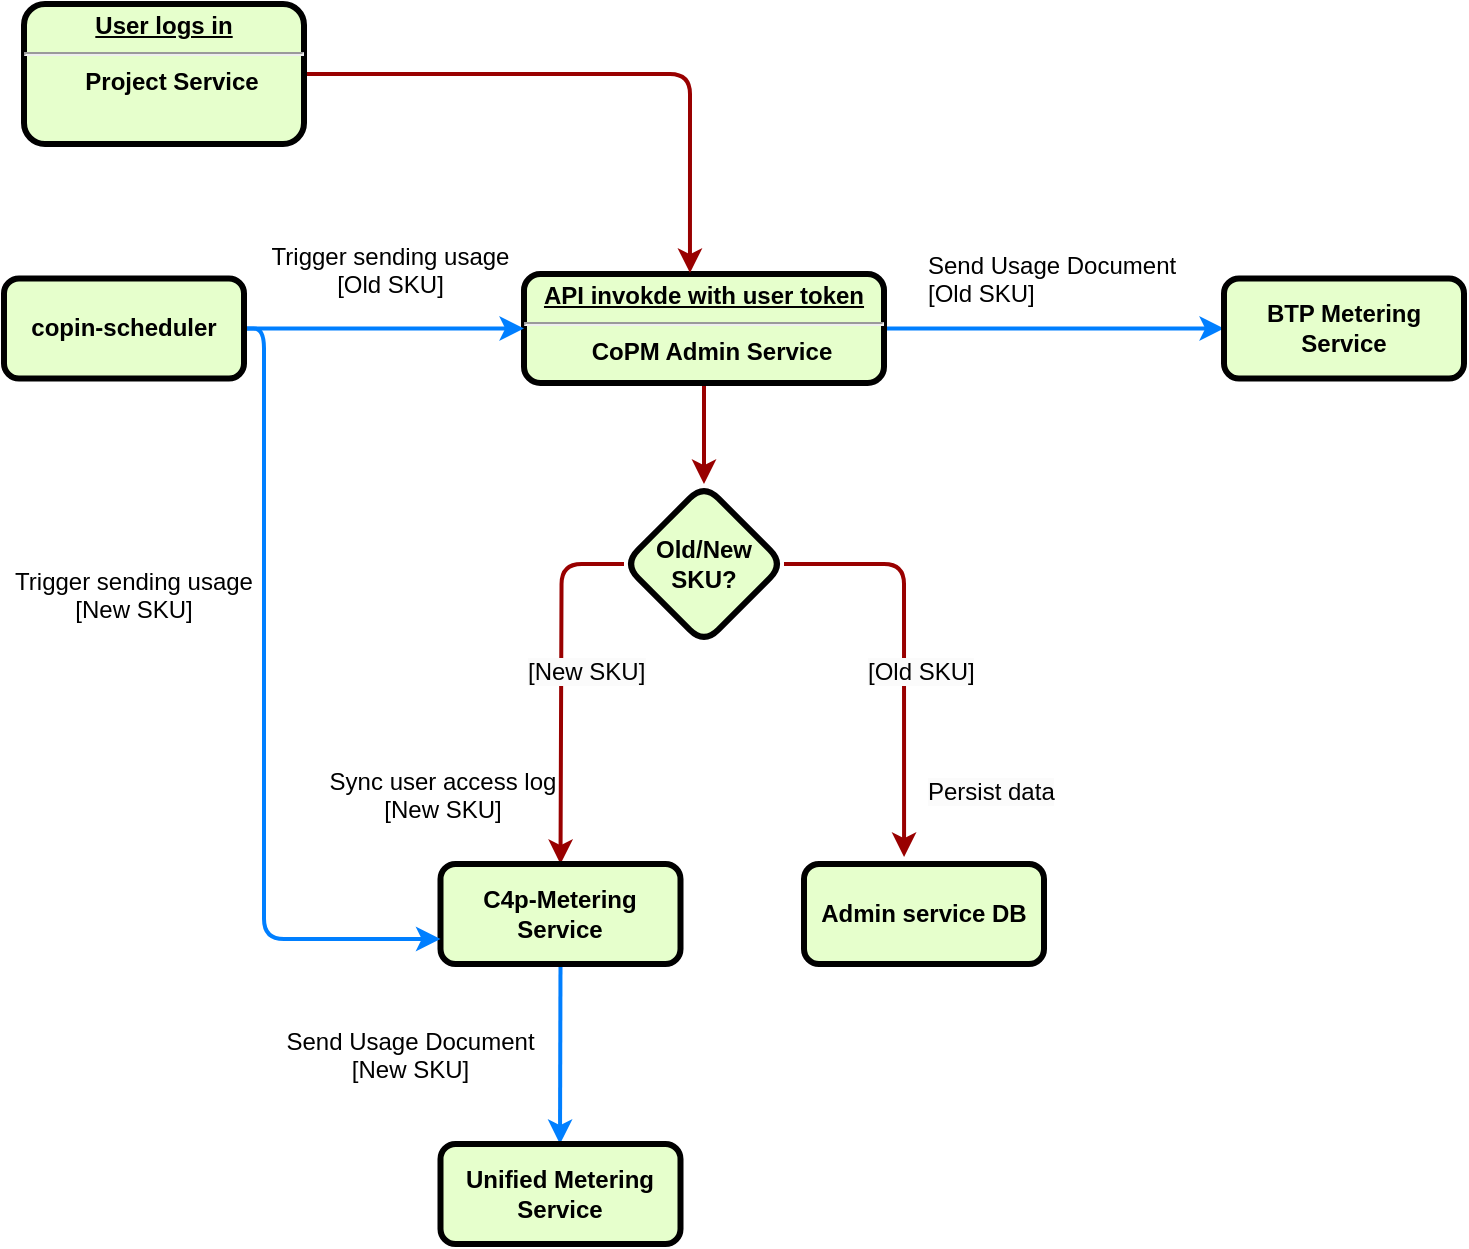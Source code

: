 <mxfile version="21.2.6" type="github">
  <diagram name="Page-1" id="PIk1ADnFYCkclrQ4m9l4">
    <mxGraphModel dx="1185" dy="706" grid="1" gridSize="10" guides="1" tooltips="1" connect="1" arrows="1" fold="1" page="1" pageScale="1" pageWidth="850" pageHeight="1100" math="0" shadow="0">
      <root>
        <mxCell id="0" />
        <mxCell id="1" parent="0" />
        <mxCell id="aDco8aW9Jppnlv7SAJpJ-52" style="edgeStyle=orthogonalEdgeStyle;rounded=1;orthogonalLoop=1;jettySize=auto;html=1;entryX=0.5;entryY=0;entryDx=0;entryDy=0;strokeColor=#990000;strokeWidth=2;" edge="1" parent="1" source="aDco8aW9Jppnlv7SAJpJ-26" target="aDco8aW9Jppnlv7SAJpJ-49">
          <mxGeometry relative="1" as="geometry" />
        </mxCell>
        <mxCell id="aDco8aW9Jppnlv7SAJpJ-82" style="edgeStyle=orthogonalEdgeStyle;rounded=1;orthogonalLoop=1;jettySize=auto;html=1;entryX=0;entryY=0.5;entryDx=0;entryDy=0;strokeColor=#007FFF;strokeWidth=2;" edge="1" parent="1" source="aDco8aW9Jppnlv7SAJpJ-26" target="aDco8aW9Jppnlv7SAJpJ-77">
          <mxGeometry relative="1" as="geometry" />
        </mxCell>
        <mxCell id="aDco8aW9Jppnlv7SAJpJ-26" value="&lt;p style=&quot;margin: 0px; margin-top: 4px; text-align: center; text-decoration: underline;&quot;&gt;&lt;strong&gt;API invokde with user token&lt;/strong&gt;&lt;/p&gt;&lt;hr&gt;&lt;p style=&quot;margin: 0px; margin-left: 8px;&quot;&gt;CoPM Admin Service&lt;br&gt;&lt;/p&gt;" style="verticalAlign=middle;align=center;overflow=fill;fontSize=12;fontFamily=Helvetica;html=1;rounded=1;fontStyle=1;strokeWidth=3;fillColor=#E6FFCC" vertex="1" parent="1">
          <mxGeometry x="310" y="185" width="180" height="54.5" as="geometry" />
        </mxCell>
        <mxCell id="aDco8aW9Jppnlv7SAJpJ-32" value="Sync user access log&#xa;[New SKU]" style="text;spacingTop=-5;align=center" vertex="1" parent="1">
          <mxGeometry x="220" y="430" width="99" height="40" as="geometry" />
        </mxCell>
        <mxCell id="aDco8aW9Jppnlv7SAJpJ-33" value="Trigger sending usage&#xa;[Old SKU]" style="text;spacingTop=-5;align=center" vertex="1" parent="1">
          <mxGeometry x="228.25" y="167.25" width="30" height="20" as="geometry" />
        </mxCell>
        <mxCell id="aDco8aW9Jppnlv7SAJpJ-35" value="" style="edgeStyle=elbowEdgeStyle;elbow=horizontal;strokeColor=#007FFF;strokeWidth=2;exitX=0.5;exitY=1;exitDx=0;exitDy=0;" edge="1" parent="1">
          <mxGeometry width="100" height="100" relative="1" as="geometry">
            <mxPoint x="328.25" y="530" as="sourcePoint" />
            <mxPoint x="328" y="620" as="targetPoint" />
            <Array as="points" />
          </mxGeometry>
        </mxCell>
        <mxCell id="aDco8aW9Jppnlv7SAJpJ-36" value="Send Usage Document&#xa;[New SKU]" style="text;spacingTop=-5;align=center" vertex="1" parent="1">
          <mxGeometry x="238.25" y="560" width="30" height="20" as="geometry" />
        </mxCell>
        <mxCell id="aDco8aW9Jppnlv7SAJpJ-41" value="Trigger sending usage&#xa;[New SKU]" style="text;spacingTop=-5;align=center" vertex="1" parent="1">
          <mxGeometry x="100" y="330.0" width="30" height="20" as="geometry" />
        </mxCell>
        <mxCell id="aDco8aW9Jppnlv7SAJpJ-44" value="Send Usage Document&lt;br style=&quot;border-color: var(--border-color); padding: 0px; margin: 0px; text-align: center;&quot;&gt;&lt;span style=&quot;text-align: center;&quot;&gt;[Old SKU]&lt;/span&gt;" style="text;whiteSpace=wrap;html=1;" vertex="1" parent="1">
          <mxGeometry x="510" y="167.25" width="130" height="40" as="geometry" />
        </mxCell>
        <mxCell id="aDco8aW9Jppnlv7SAJpJ-46" style="edgeStyle=orthogonalEdgeStyle;rounded=1;orthogonalLoop=1;jettySize=auto;html=1;entryX=0.461;entryY=-0.01;entryDx=0;entryDy=0;entryPerimeter=0;strokeColor=#990000;strokeWidth=2;" edge="1" parent="1" source="aDco8aW9Jppnlv7SAJpJ-45" target="aDco8aW9Jppnlv7SAJpJ-26">
          <mxGeometry relative="1" as="geometry" />
        </mxCell>
        <mxCell id="aDco8aW9Jppnlv7SAJpJ-45" value="&lt;p style=&quot;margin: 0px; margin-top: 4px; text-align: center; text-decoration: underline;&quot;&gt;&lt;strong&gt;User logs in&lt;br&gt;&lt;/strong&gt;&lt;/p&gt;&lt;hr&gt;&lt;p style=&quot;margin: 0px; margin-left: 8px;&quot;&gt;Project Service&lt;/p&gt;" style="verticalAlign=middle;align=center;overflow=fill;fontSize=12;fontFamily=Helvetica;html=1;rounded=1;fontStyle=1;strokeWidth=3;fillColor=#E6FFCC" vertex="1" parent="1">
          <mxGeometry x="60" y="50" width="140" height="70" as="geometry" />
        </mxCell>
        <mxCell id="aDco8aW9Jppnlv7SAJpJ-51" style="edgeStyle=orthogonalEdgeStyle;rounded=1;orthogonalLoop=1;jettySize=auto;html=1;entryX=0.5;entryY=0;entryDx=0;entryDy=0;strokeColor=#990000;strokeWidth=2;" edge="1" parent="1" source="aDco8aW9Jppnlv7SAJpJ-49">
          <mxGeometry relative="1" as="geometry">
            <mxPoint x="328.25" y="480" as="targetPoint" />
          </mxGeometry>
        </mxCell>
        <mxCell id="aDco8aW9Jppnlv7SAJpJ-78" style="edgeStyle=orthogonalEdgeStyle;rounded=1;orthogonalLoop=1;jettySize=auto;html=1;entryX=0.417;entryY=-0.07;entryDx=0;entryDy=0;entryPerimeter=0;strokeColor=#990000;strokeWidth=2;" edge="1" parent="1" source="aDco8aW9Jppnlv7SAJpJ-49" target="aDco8aW9Jppnlv7SAJpJ-61">
          <mxGeometry relative="1" as="geometry">
            <mxPoint x="500" y="470" as="targetPoint" />
          </mxGeometry>
        </mxCell>
        <mxCell id="aDco8aW9Jppnlv7SAJpJ-49" value="Old/New SKU?" style="rhombus;whiteSpace=wrap;html=1;fillColor=#E6FFCC;rounded=1;fontStyle=1;strokeWidth=3;" vertex="1" parent="1">
          <mxGeometry x="360" y="290" width="80" height="80" as="geometry" />
        </mxCell>
        <mxCell id="aDco8aW9Jppnlv7SAJpJ-55" value="&lt;span style=&quot;color: rgb(0, 0, 0); font-family: Helvetica; font-size: 12px; font-style: normal; font-variant-ligatures: normal; font-variant-caps: normal; font-weight: 400; letter-spacing: normal; orphans: 2; text-align: center; text-indent: 0px; text-transform: none; widows: 2; word-spacing: 0px; -webkit-text-stroke-width: 0px; background-color: rgb(251, 251, 251); text-decoration-thickness: initial; text-decoration-style: initial; text-decoration-color: initial; float: none; display: inline !important;&quot;&gt;[New SKU]&lt;/span&gt;" style="text;whiteSpace=wrap;html=1;" vertex="1" parent="1">
          <mxGeometry x="310" y="370" width="90" height="40" as="geometry" />
        </mxCell>
        <mxCell id="aDco8aW9Jppnlv7SAJpJ-61" value="Admin service DB" style="whiteSpace=wrap;html=1;fillColor=#E6FFCC;rounded=1;fontStyle=1;strokeWidth=3;" vertex="1" parent="1">
          <mxGeometry x="450" y="480" width="120" height="50" as="geometry" />
        </mxCell>
        <mxCell id="aDco8aW9Jppnlv7SAJpJ-64" value="&lt;span style=&quot;color: rgb(0, 0, 0); font-family: Helvetica; font-size: 12px; font-style: normal; font-variant-ligatures: normal; font-variant-caps: normal; font-weight: 400; letter-spacing: normal; orphans: 2; text-align: center; text-indent: 0px; text-transform: none; widows: 2; word-spacing: 0px; -webkit-text-stroke-width: 0px; background-color: rgb(251, 251, 251); text-decoration-thickness: initial; text-decoration-style: initial; text-decoration-color: initial; float: none; display: inline !important;&quot;&gt;[Old SKU]&lt;/span&gt;" style="text;whiteSpace=wrap;html=1;" vertex="1" parent="1">
          <mxGeometry x="480" y="370" width="90" height="20" as="geometry" />
        </mxCell>
        <mxCell id="aDco8aW9Jppnlv7SAJpJ-72" value="&lt;span style=&quot;color: rgb(0, 0, 0); font-family: Helvetica; font-size: 12px; font-style: normal; font-variant-ligatures: normal; font-variant-caps: normal; font-weight: 400; letter-spacing: normal; orphans: 2; text-align: center; text-indent: 0px; text-transform: none; widows: 2; word-spacing: 0px; -webkit-text-stroke-width: 0px; background-color: rgb(251, 251, 251); text-decoration-thickness: initial; text-decoration-style: initial; text-decoration-color: initial; float: none; display: inline !important;&quot;&gt;Persist data&lt;/span&gt;" style="text;whiteSpace=wrap;html=1;" vertex="1" parent="1">
          <mxGeometry x="510" y="430" width="90" height="20" as="geometry" />
        </mxCell>
        <mxCell id="aDco8aW9Jppnlv7SAJpJ-73" value="C4p-Metering Service" style="whiteSpace=wrap;html=1;fillColor=#E6FFCC;rounded=1;fontStyle=1;strokeWidth=3;" vertex="1" parent="1">
          <mxGeometry x="268.25" y="480" width="120" height="50" as="geometry" />
        </mxCell>
        <mxCell id="aDco8aW9Jppnlv7SAJpJ-80" style="edgeStyle=orthogonalEdgeStyle;rounded=1;orthogonalLoop=1;jettySize=auto;html=1;entryX=0;entryY=0.5;entryDx=0;entryDy=0;strokeColor=#007FFF;strokeWidth=2;" edge="1" parent="1" source="aDco8aW9Jppnlv7SAJpJ-74" target="aDco8aW9Jppnlv7SAJpJ-26">
          <mxGeometry relative="1" as="geometry" />
        </mxCell>
        <mxCell id="aDco8aW9Jppnlv7SAJpJ-81" style="edgeStyle=orthogonalEdgeStyle;rounded=1;orthogonalLoop=1;jettySize=auto;html=1;entryX=0;entryY=0.75;entryDx=0;entryDy=0;strokeColor=#007FFF;strokeWidth=2;" edge="1" parent="1" source="aDco8aW9Jppnlv7SAJpJ-74" target="aDco8aW9Jppnlv7SAJpJ-73">
          <mxGeometry relative="1" as="geometry">
            <Array as="points">
              <mxPoint x="180" y="212" />
              <mxPoint x="180" y="518" />
            </Array>
          </mxGeometry>
        </mxCell>
        <mxCell id="aDco8aW9Jppnlv7SAJpJ-74" value="copin-scheduler" style="whiteSpace=wrap;html=1;fillColor=#E6FFCC;rounded=1;fontStyle=1;strokeWidth=3;" vertex="1" parent="1">
          <mxGeometry x="50" y="187.25" width="120" height="50" as="geometry" />
        </mxCell>
        <mxCell id="aDco8aW9Jppnlv7SAJpJ-76" value="Unified Metering Service" style="whiteSpace=wrap;html=1;fillColor=#E6FFCC;rounded=1;fontStyle=1;strokeWidth=3;" vertex="1" parent="1">
          <mxGeometry x="268.25" y="620" width="120" height="50" as="geometry" />
        </mxCell>
        <mxCell id="aDco8aW9Jppnlv7SAJpJ-77" value="BTP Metering Service" style="whiteSpace=wrap;html=1;fillColor=#E6FFCC;rounded=1;fontStyle=1;strokeWidth=3;" vertex="1" parent="1">
          <mxGeometry x="660" y="187.25" width="120" height="50" as="geometry" />
        </mxCell>
      </root>
    </mxGraphModel>
  </diagram>
</mxfile>
